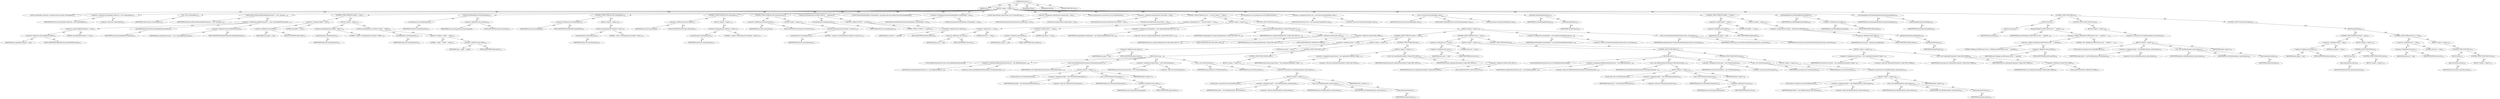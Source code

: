digraph "execute" {  
"111669149696" [label = <(METHOD,execute)<SUB>134</SUB>> ]
"115964116992" [label = <(PARAM,this)<SUB>134</SUB>> ]
"25769803776" [label = <(BLOCK,&lt;empty&gt;,&lt;empty&gt;)<SUB>134</SUB>> ]
"94489280512" [label = <(LOCAL,Commandline toExecute: org.apache.tools.ant.types.Commandline)<SUB>136</SUB>> ]
"30064771072" [label = <(&lt;operator&gt;.assignment,Commandline toExecute = new Commandline())<SUB>136</SUB>> ]
"68719476754" [label = <(IDENTIFIER,toExecute,Commandline toExecute = new Commandline())<SUB>136</SUB>> ]
"30064771073" [label = <(&lt;operator&gt;.alloc,new Commandline())<SUB>136</SUB>> ]
"30064771074" [label = <(&lt;init&gt;,new Commandline())<SUB>136</SUB>> ]
"68719476755" [label = <(IDENTIFIER,toExecute,new Commandline())<SUB>136</SUB>> ]
"30064771075" [label = <(setExecutable,setExecutable(rpmBuildCommand == null ? guessRp...)<SUB>138</SUB>> ]
"68719476756" [label = <(IDENTIFIER,toExecute,setExecutable(rpmBuildCommand == null ? guessRp...)<SUB>138</SUB>> ]
"30064771076" [label = <(&lt;operator&gt;.conditional,rpmBuildCommand == null ? guessRpmBuildCommand(...)<SUB>138</SUB>> ]
"30064771077" [label = <(&lt;operator&gt;.equals,rpmBuildCommand == null)<SUB>138</SUB>> ]
"30064771078" [label = <(&lt;operator&gt;.fieldAccess,this.rpmBuildCommand)<SUB>138</SUB>> ]
"68719476757" [label = <(IDENTIFIER,this,rpmBuildCommand == null)> ]
"55834574848" [label = <(FIELD_IDENTIFIER,rpmBuildCommand,rpmBuildCommand)<SUB>138</SUB>> ]
"90194313216" [label = <(LITERAL,null,rpmBuildCommand == null)<SUB>138</SUB>> ]
"30064771079" [label = <(guessRpmBuildCommand,this.guessRpmBuildCommand())<SUB>139</SUB>> ]
"68719476736" [label = <(IDENTIFIER,this,this.guessRpmBuildCommand())<SUB>139</SUB>> ]
"30064771080" [label = <(&lt;operator&gt;.fieldAccess,this.rpmBuildCommand)<SUB>140</SUB>> ]
"68719476758" [label = <(IDENTIFIER,this,rpmBuildCommand == null ? guessRpmBuildCommand(...)> ]
"55834574849" [label = <(FIELD_IDENTIFIER,rpmBuildCommand,rpmBuildCommand)<SUB>140</SUB>> ]
"47244640256" [label = <(CONTROL_STRUCTURE,IF,if (topDir != null))<SUB>141</SUB>> ]
"30064771081" [label = <(&lt;operator&gt;.notEquals,topDir != null)<SUB>141</SUB>> ]
"30064771082" [label = <(&lt;operator&gt;.fieldAccess,this.topDir)<SUB>141</SUB>> ]
"68719476759" [label = <(IDENTIFIER,this,topDir != null)> ]
"55834574850" [label = <(FIELD_IDENTIFIER,topDir,topDir)<SUB>141</SUB>> ]
"90194313217" [label = <(LITERAL,null,topDir != null)<SUB>141</SUB>> ]
"25769803777" [label = <(BLOCK,&lt;empty&gt;,&lt;empty&gt;)<SUB>141</SUB>> ]
"30064771083" [label = <(setValue,createArgument().setValue(&quot;--define&quot;))<SUB>142</SUB>> ]
"30064771084" [label = <(createArgument,createArgument())<SUB>142</SUB>> ]
"68719476760" [label = <(IDENTIFIER,toExecute,createArgument())<SUB>142</SUB>> ]
"90194313218" [label = <(LITERAL,&quot;--define&quot;,createArgument().setValue(&quot;--define&quot;))<SUB>142</SUB>> ]
"30064771085" [label = <(setValue,createArgument().setValue(&quot;_topdir&quot; + topDir))<SUB>143</SUB>> ]
"30064771086" [label = <(createArgument,createArgument())<SUB>143</SUB>> ]
"68719476761" [label = <(IDENTIFIER,toExecute,createArgument())<SUB>143</SUB>> ]
"30064771087" [label = <(&lt;operator&gt;.addition,&quot;_topdir&quot; + topDir)<SUB>143</SUB>> ]
"90194313219" [label = <(LITERAL,&quot;_topdir&quot;,&quot;_topdir&quot; + topDir)<SUB>143</SUB>> ]
"30064771088" [label = <(&lt;operator&gt;.fieldAccess,this.topDir)<SUB>143</SUB>> ]
"68719476762" [label = <(IDENTIFIER,this,&quot;_topdir&quot; + topDir)> ]
"55834574851" [label = <(FIELD_IDENTIFIER,topDir,topDir)<SUB>143</SUB>> ]
"30064771089" [label = <(setLine,createArgument().setLine(command))<SUB>146</SUB>> ]
"30064771090" [label = <(createArgument,createArgument())<SUB>146</SUB>> ]
"68719476763" [label = <(IDENTIFIER,toExecute,createArgument())<SUB>146</SUB>> ]
"30064771091" [label = <(&lt;operator&gt;.fieldAccess,this.command)<SUB>146</SUB>> ]
"68719476764" [label = <(IDENTIFIER,this,createArgument().setLine(command))> ]
"55834574852" [label = <(FIELD_IDENTIFIER,command,command)<SUB>146</SUB>> ]
"47244640257" [label = <(CONTROL_STRUCTURE,IF,if (this.cleanBuildDir))<SUB>148</SUB>> ]
"30064771092" [label = <(&lt;operator&gt;.fieldAccess,this.cleanBuildDir)<SUB>148</SUB>> ]
"68719476765" [label = <(IDENTIFIER,this,if (this.cleanBuildDir))> ]
"55834574853" [label = <(FIELD_IDENTIFIER,cleanBuildDir,cleanBuildDir)<SUB>148</SUB>> ]
"25769803778" [label = <(BLOCK,&lt;empty&gt;,&lt;empty&gt;)<SUB>148</SUB>> ]
"30064771093" [label = <(setValue,createArgument().setValue(&quot;--clean&quot;))<SUB>149</SUB>> ]
"30064771094" [label = <(createArgument,createArgument())<SUB>149</SUB>> ]
"68719476766" [label = <(IDENTIFIER,toExecute,createArgument())<SUB>149</SUB>> ]
"90194313220" [label = <(LITERAL,&quot;--clean&quot;,createArgument().setValue(&quot;--clean&quot;))<SUB>149</SUB>> ]
"47244640258" [label = <(CONTROL_STRUCTURE,IF,if (this.removeSpec))<SUB>151</SUB>> ]
"30064771095" [label = <(&lt;operator&gt;.fieldAccess,this.removeSpec)<SUB>151</SUB>> ]
"68719476767" [label = <(IDENTIFIER,this,if (this.removeSpec))> ]
"55834574854" [label = <(FIELD_IDENTIFIER,removeSpec,removeSpec)<SUB>151</SUB>> ]
"25769803779" [label = <(BLOCK,&lt;empty&gt;,&lt;empty&gt;)<SUB>151</SUB>> ]
"30064771096" [label = <(setValue,createArgument().setValue(&quot;--rmspec&quot;))<SUB>152</SUB>> ]
"30064771097" [label = <(createArgument,createArgument())<SUB>152</SUB>> ]
"68719476768" [label = <(IDENTIFIER,toExecute,createArgument())<SUB>152</SUB>> ]
"90194313221" [label = <(LITERAL,&quot;--rmspec&quot;,createArgument().setValue(&quot;--rmspec&quot;))<SUB>152</SUB>> ]
"47244640259" [label = <(CONTROL_STRUCTURE,IF,if (this.removeSource))<SUB>154</SUB>> ]
"30064771098" [label = <(&lt;operator&gt;.fieldAccess,this.removeSource)<SUB>154</SUB>> ]
"68719476769" [label = <(IDENTIFIER,this,if (this.removeSource))> ]
"55834574855" [label = <(FIELD_IDENTIFIER,removeSource,removeSource)<SUB>154</SUB>> ]
"25769803780" [label = <(BLOCK,&lt;empty&gt;,&lt;empty&gt;)<SUB>154</SUB>> ]
"30064771099" [label = <(setValue,createArgument().setValue(&quot;--rmsource&quot;))<SUB>155</SUB>> ]
"30064771100" [label = <(createArgument,createArgument())<SUB>155</SUB>> ]
"68719476770" [label = <(IDENTIFIER,toExecute,createArgument())<SUB>155</SUB>> ]
"90194313222" [label = <(LITERAL,&quot;--rmsource&quot;,createArgument().setValue(&quot;--rmsource&quot;))<SUB>155</SUB>> ]
"30064771101" [label = <(setValue,createArgument().setValue(&quot;SPECS/&quot; + specFile))<SUB>158</SUB>> ]
"30064771102" [label = <(createArgument,createArgument())<SUB>158</SUB>> ]
"68719476771" [label = <(IDENTIFIER,toExecute,createArgument())<SUB>158</SUB>> ]
"30064771103" [label = <(&lt;operator&gt;.addition,&quot;SPECS/&quot; + specFile)<SUB>158</SUB>> ]
"90194313223" [label = <(LITERAL,&quot;SPECS/&quot;,&quot;SPECS/&quot; + specFile)<SUB>158</SUB>> ]
"30064771104" [label = <(&lt;operator&gt;.fieldAccess,this.specFile)<SUB>158</SUB>> ]
"68719476772" [label = <(IDENTIFIER,this,&quot;SPECS/&quot; + specFile)> ]
"55834574856" [label = <(FIELD_IDENTIFIER,specFile,specFile)<SUB>158</SUB>> ]
"94489280513" [label = <(LOCAL,ExecuteStreamHandler streamhandler: org.apache.tools.ant.taskdefs.ExecuteStreamHandler)<SUB>160</SUB>> ]
"30064771105" [label = <(&lt;operator&gt;.assignment,ExecuteStreamHandler streamhandler = null)<SUB>160</SUB>> ]
"68719476773" [label = <(IDENTIFIER,streamhandler,ExecuteStreamHandler streamhandler = null)<SUB>160</SUB>> ]
"90194313224" [label = <(LITERAL,null,ExecuteStreamHandler streamhandler = null)<SUB>160</SUB>> ]
"94489280514" [label = <(LOCAL,OutputStream outputstream: java.io.OutputStream)<SUB>161</SUB>> ]
"30064771106" [label = <(&lt;operator&gt;.assignment,OutputStream outputstream = null)<SUB>161</SUB>> ]
"68719476774" [label = <(IDENTIFIER,outputstream,OutputStream outputstream = null)<SUB>161</SUB>> ]
"90194313225" [label = <(LITERAL,null,OutputStream outputstream = null)<SUB>161</SUB>> ]
"94489280515" [label = <(LOCAL,OutputStream errorstream: java.io.OutputStream)<SUB>162</SUB>> ]
"30064771107" [label = <(&lt;operator&gt;.assignment,OutputStream errorstream = null)<SUB>162</SUB>> ]
"68719476775" [label = <(IDENTIFIER,errorstream,OutputStream errorstream = null)<SUB>162</SUB>> ]
"90194313226" [label = <(LITERAL,null,OutputStream errorstream = null)<SUB>162</SUB>> ]
"47244640260" [label = <(CONTROL_STRUCTURE,IF,if (error == null &amp;&amp; output == null))<SUB>163</SUB>> ]
"30064771108" [label = <(&lt;operator&gt;.logicalAnd,error == null &amp;&amp; output == null)<SUB>163</SUB>> ]
"30064771109" [label = <(&lt;operator&gt;.equals,error == null)<SUB>163</SUB>> ]
"30064771110" [label = <(&lt;operator&gt;.fieldAccess,this.error)<SUB>163</SUB>> ]
"68719476776" [label = <(IDENTIFIER,this,error == null)> ]
"55834574857" [label = <(FIELD_IDENTIFIER,error,error)<SUB>163</SUB>> ]
"90194313227" [label = <(LITERAL,null,error == null)<SUB>163</SUB>> ]
"30064771111" [label = <(&lt;operator&gt;.equals,output == null)<SUB>163</SUB>> ]
"30064771112" [label = <(&lt;operator&gt;.fieldAccess,this.output)<SUB>163</SUB>> ]
"68719476777" [label = <(IDENTIFIER,this,output == null)> ]
"55834574858" [label = <(FIELD_IDENTIFIER,output,output)<SUB>163</SUB>> ]
"90194313228" [label = <(LITERAL,null,output == null)<SUB>163</SUB>> ]
"25769803781" [label = <(BLOCK,&lt;empty&gt;,&lt;empty&gt;)<SUB>163</SUB>> ]
"30064771113" [label = <(&lt;operator&gt;.assignment,streamhandler = new LogStreamHandler(this, Proj...)<SUB>164</SUB>> ]
"68719476778" [label = <(IDENTIFIER,streamhandler,streamhandler = new LogStreamHandler(this, Proj...)<SUB>164</SUB>> ]
"30064771114" [label = <(&lt;operator&gt;.alloc,new LogStreamHandler(this, Project.MSG_INFO, Pr...)<SUB>164</SUB>> ]
"30064771115" [label = <(&lt;init&gt;,new LogStreamHandler(this, Project.MSG_INFO, Pr...)<SUB>164</SUB>> ]
"68719476779" [label = <(IDENTIFIER,streamhandler,new LogStreamHandler(this, Project.MSG_INFO, Pr...)<SUB>164</SUB>> ]
"68719476737" [label = <(IDENTIFIER,this,new LogStreamHandler(this, Project.MSG_INFO, Pr...)<SUB>164</SUB>> ]
"30064771116" [label = <(&lt;operator&gt;.fieldAccess,Project.MSG_INFO)<SUB>164</SUB>> ]
"68719476780" [label = <(IDENTIFIER,Project,new LogStreamHandler(this, Project.MSG_INFO, Pr...)<SUB>164</SUB>> ]
"55834574859" [label = <(FIELD_IDENTIFIER,MSG_INFO,MSG_INFO)<SUB>164</SUB>> ]
"30064771117" [label = <(&lt;operator&gt;.fieldAccess,Project.MSG_WARN)<SUB>165</SUB>> ]
"68719476781" [label = <(IDENTIFIER,Project,new LogStreamHandler(this, Project.MSG_INFO, Pr...)<SUB>165</SUB>> ]
"55834574860" [label = <(FIELD_IDENTIFIER,MSG_WARN,MSG_WARN)<SUB>165</SUB>> ]
"47244640261" [label = <(CONTROL_STRUCTURE,ELSE,else)<SUB>166</SUB>> ]
"25769803782" [label = <(BLOCK,&lt;empty&gt;,&lt;empty&gt;)<SUB>166</SUB>> ]
"47244640262" [label = <(CONTROL_STRUCTURE,IF,if (output != null))<SUB>167</SUB>> ]
"30064771118" [label = <(&lt;operator&gt;.notEquals,output != null)<SUB>167</SUB>> ]
"30064771119" [label = <(&lt;operator&gt;.fieldAccess,this.output)<SUB>167</SUB>> ]
"68719476782" [label = <(IDENTIFIER,this,output != null)> ]
"55834574861" [label = <(FIELD_IDENTIFIER,output,output)<SUB>167</SUB>> ]
"90194313229" [label = <(LITERAL,null,output != null)<SUB>167</SUB>> ]
"25769803783" [label = <(BLOCK,&lt;empty&gt;,&lt;empty&gt;)<SUB>167</SUB>> ]
"47244640263" [label = <(CONTROL_STRUCTURE,TRY,try)<SUB>168</SUB>> ]
"25769803784" [label = <(BLOCK,try,try)<SUB>168</SUB>> ]
"94489280516" [label = <(LOCAL,BufferedOutputStream bos: java.io.BufferedOutputStream)<SUB>169</SUB>> ]
"30064771120" [label = <(&lt;operator&gt;.assignment,BufferedOutputStream bos = new BufferedOutputSt...)<SUB>169</SUB>> ]
"68719476783" [label = <(IDENTIFIER,bos,BufferedOutputStream bos = new BufferedOutputSt...)<SUB>169</SUB>> ]
"30064771121" [label = <(&lt;operator&gt;.alloc,new BufferedOutputStream(new FileOutputStream(o...)<SUB>170</SUB>> ]
"30064771122" [label = <(&lt;init&gt;,new BufferedOutputStream(new FileOutputStream(o...)<SUB>170</SUB>> ]
"68719476784" [label = <(IDENTIFIER,bos,new BufferedOutputStream(new FileOutputStream(o...)<SUB>169</SUB>> ]
"25769803785" [label = <(BLOCK,&lt;empty&gt;,&lt;empty&gt;)<SUB>170</SUB>> ]
"94489280517" [label = <(LOCAL,$obj0: java.io.FileOutputStream)<SUB>170</SUB>> ]
"30064771123" [label = <(&lt;operator&gt;.assignment,$obj0 = new FileOutputStream(output))<SUB>170</SUB>> ]
"68719476785" [label = <(IDENTIFIER,$obj0,$obj0 = new FileOutputStream(output))<SUB>170</SUB>> ]
"30064771124" [label = <(&lt;operator&gt;.alloc,new FileOutputStream(output))<SUB>170</SUB>> ]
"30064771125" [label = <(&lt;init&gt;,new FileOutputStream(output))<SUB>170</SUB>> ]
"68719476786" [label = <(IDENTIFIER,$obj0,new FileOutputStream(output))<SUB>170</SUB>> ]
"30064771126" [label = <(&lt;operator&gt;.fieldAccess,this.output)<SUB>170</SUB>> ]
"68719476787" [label = <(IDENTIFIER,this,new FileOutputStream(output))> ]
"55834574862" [label = <(FIELD_IDENTIFIER,output,output)<SUB>170</SUB>> ]
"68719476788" [label = <(IDENTIFIER,$obj0,&lt;empty&gt;)<SUB>170</SUB>> ]
"30064771127" [label = <(&lt;operator&gt;.assignment,outputstream = new PrintStream(bos))<SUB>171</SUB>> ]
"68719476789" [label = <(IDENTIFIER,outputstream,outputstream = new PrintStream(bos))<SUB>171</SUB>> ]
"30064771128" [label = <(&lt;operator&gt;.alloc,new PrintStream(bos))<SUB>171</SUB>> ]
"30064771129" [label = <(&lt;init&gt;,new PrintStream(bos))<SUB>171</SUB>> ]
"68719476790" [label = <(IDENTIFIER,outputstream,new PrintStream(bos))<SUB>171</SUB>> ]
"68719476791" [label = <(IDENTIFIER,bos,new PrintStream(bos))<SUB>171</SUB>> ]
"47244640264" [label = <(CONTROL_STRUCTURE,CATCH,catch)<SUB>172</SUB>> ]
"25769803786" [label = <(BLOCK,&lt;empty&gt;,&lt;empty&gt;)<SUB>172</SUB>> ]
"30064771130" [label = <(&lt;operator&gt;.throw,throw new BuildException(e, getLocation());)<SUB>173</SUB>> ]
"25769803787" [label = <(BLOCK,&lt;empty&gt;,&lt;empty&gt;)<SUB>173</SUB>> ]
"94489280518" [label = <(LOCAL,$obj1: org.apache.tools.ant.BuildException)<SUB>173</SUB>> ]
"30064771131" [label = <(&lt;operator&gt;.assignment,$obj1 = new BuildException(e, getLocation()))<SUB>173</SUB>> ]
"68719476792" [label = <(IDENTIFIER,$obj1,$obj1 = new BuildException(e, getLocation()))<SUB>173</SUB>> ]
"30064771132" [label = <(&lt;operator&gt;.alloc,new BuildException(e, getLocation()))<SUB>173</SUB>> ]
"30064771133" [label = <(&lt;init&gt;,new BuildException(e, getLocation()))<SUB>173</SUB>> ]
"68719476793" [label = <(IDENTIFIER,$obj1,new BuildException(e, getLocation()))<SUB>173</SUB>> ]
"68719476794" [label = <(IDENTIFIER,e,new BuildException(e, getLocation()))<SUB>173</SUB>> ]
"30064771134" [label = <(getLocation,getLocation())<SUB>173</SUB>> ]
"68719476738" [label = <(IDENTIFIER,this,getLocation())<SUB>173</SUB>> ]
"68719476795" [label = <(IDENTIFIER,$obj1,&lt;empty&gt;)<SUB>173</SUB>> ]
"47244640265" [label = <(CONTROL_STRUCTURE,ELSE,else)<SUB>175</SUB>> ]
"25769803788" [label = <(BLOCK,&lt;empty&gt;,&lt;empty&gt;)<SUB>175</SUB>> ]
"30064771135" [label = <(&lt;operator&gt;.assignment,outputstream = new LogOutputStream(this, Projec...)<SUB>176</SUB>> ]
"68719476796" [label = <(IDENTIFIER,outputstream,outputstream = new LogOutputStream(this, Projec...)<SUB>176</SUB>> ]
"30064771136" [label = <(&lt;operator&gt;.alloc,new LogOutputStream(this, Project.MSG_INFO))<SUB>176</SUB>> ]
"30064771137" [label = <(&lt;init&gt;,new LogOutputStream(this, Project.MSG_INFO))<SUB>176</SUB>> ]
"68719476797" [label = <(IDENTIFIER,outputstream,new LogOutputStream(this, Project.MSG_INFO))<SUB>176</SUB>> ]
"68719476739" [label = <(IDENTIFIER,this,new LogOutputStream(this, Project.MSG_INFO))<SUB>176</SUB>> ]
"30064771138" [label = <(&lt;operator&gt;.fieldAccess,Project.MSG_INFO)<SUB>176</SUB>> ]
"68719476798" [label = <(IDENTIFIER,Project,new LogOutputStream(this, Project.MSG_INFO))<SUB>176</SUB>> ]
"55834574863" [label = <(FIELD_IDENTIFIER,MSG_INFO,MSG_INFO)<SUB>176</SUB>> ]
"47244640266" [label = <(CONTROL_STRUCTURE,IF,if (error != null))<SUB>178</SUB>> ]
"30064771139" [label = <(&lt;operator&gt;.notEquals,error != null)<SUB>178</SUB>> ]
"30064771140" [label = <(&lt;operator&gt;.fieldAccess,this.error)<SUB>178</SUB>> ]
"68719476799" [label = <(IDENTIFIER,this,error != null)> ]
"55834574864" [label = <(FIELD_IDENTIFIER,error,error)<SUB>178</SUB>> ]
"90194313230" [label = <(LITERAL,null,error != null)<SUB>178</SUB>> ]
"25769803789" [label = <(BLOCK,&lt;empty&gt;,&lt;empty&gt;)<SUB>178</SUB>> ]
"47244640267" [label = <(CONTROL_STRUCTURE,TRY,try)<SUB>179</SUB>> ]
"25769803790" [label = <(BLOCK,try,try)<SUB>179</SUB>> ]
"94489280519" [label = <(LOCAL,BufferedOutputStream bos: java.io.BufferedOutputStream)<SUB>180</SUB>> ]
"30064771141" [label = <(&lt;operator&gt;.assignment,BufferedOutputStream bos = new BufferedOutputSt...)<SUB>180</SUB>> ]
"68719476800" [label = <(IDENTIFIER,bos,BufferedOutputStream bos = new BufferedOutputSt...)<SUB>180</SUB>> ]
"30064771142" [label = <(&lt;operator&gt;.alloc,new BufferedOutputStream(new FileOutputStream(e...)<SUB>181</SUB>> ]
"30064771143" [label = <(&lt;init&gt;,new BufferedOutputStream(new FileOutputStream(e...)<SUB>181</SUB>> ]
"68719476801" [label = <(IDENTIFIER,bos,new BufferedOutputStream(new FileOutputStream(e...)<SUB>180</SUB>> ]
"25769803791" [label = <(BLOCK,&lt;empty&gt;,&lt;empty&gt;)<SUB>181</SUB>> ]
"94489280520" [label = <(LOCAL,$obj2: java.io.FileOutputStream)<SUB>181</SUB>> ]
"30064771144" [label = <(&lt;operator&gt;.assignment,$obj2 = new FileOutputStream(error))<SUB>181</SUB>> ]
"68719476802" [label = <(IDENTIFIER,$obj2,$obj2 = new FileOutputStream(error))<SUB>181</SUB>> ]
"30064771145" [label = <(&lt;operator&gt;.alloc,new FileOutputStream(error))<SUB>181</SUB>> ]
"30064771146" [label = <(&lt;init&gt;,new FileOutputStream(error))<SUB>181</SUB>> ]
"68719476803" [label = <(IDENTIFIER,$obj2,new FileOutputStream(error))<SUB>181</SUB>> ]
"30064771147" [label = <(&lt;operator&gt;.fieldAccess,this.error)<SUB>181</SUB>> ]
"68719476804" [label = <(IDENTIFIER,this,new FileOutputStream(error))> ]
"55834574865" [label = <(FIELD_IDENTIFIER,error,error)<SUB>181</SUB>> ]
"68719476805" [label = <(IDENTIFIER,$obj2,&lt;empty&gt;)<SUB>181</SUB>> ]
"30064771148" [label = <(&lt;operator&gt;.assignment,errorstream = new PrintStream(bos))<SUB>182</SUB>> ]
"68719476806" [label = <(IDENTIFIER,errorstream,errorstream = new PrintStream(bos))<SUB>182</SUB>> ]
"30064771149" [label = <(&lt;operator&gt;.alloc,new PrintStream(bos))<SUB>182</SUB>> ]
"30064771150" [label = <(&lt;init&gt;,new PrintStream(bos))<SUB>182</SUB>> ]
"68719476807" [label = <(IDENTIFIER,errorstream,new PrintStream(bos))<SUB>182</SUB>> ]
"68719476808" [label = <(IDENTIFIER,bos,new PrintStream(bos))<SUB>182</SUB>> ]
"47244640268" [label = <(CONTROL_STRUCTURE,CATCH,catch)<SUB>183</SUB>> ]
"25769803792" [label = <(BLOCK,&lt;empty&gt;,&lt;empty&gt;)<SUB>183</SUB>> ]
"30064771151" [label = <(&lt;operator&gt;.throw,throw new BuildException(e, getLocation());)<SUB>184</SUB>> ]
"25769803793" [label = <(BLOCK,&lt;empty&gt;,&lt;empty&gt;)<SUB>184</SUB>> ]
"94489280521" [label = <(LOCAL,$obj3: org.apache.tools.ant.BuildException)<SUB>184</SUB>> ]
"30064771152" [label = <(&lt;operator&gt;.assignment,$obj3 = new BuildException(e, getLocation()))<SUB>184</SUB>> ]
"68719476809" [label = <(IDENTIFIER,$obj3,$obj3 = new BuildException(e, getLocation()))<SUB>184</SUB>> ]
"30064771153" [label = <(&lt;operator&gt;.alloc,new BuildException(e, getLocation()))<SUB>184</SUB>> ]
"30064771154" [label = <(&lt;init&gt;,new BuildException(e, getLocation()))<SUB>184</SUB>> ]
"68719476810" [label = <(IDENTIFIER,$obj3,new BuildException(e, getLocation()))<SUB>184</SUB>> ]
"68719476811" [label = <(IDENTIFIER,e,new BuildException(e, getLocation()))<SUB>184</SUB>> ]
"30064771155" [label = <(getLocation,getLocation())<SUB>184</SUB>> ]
"68719476740" [label = <(IDENTIFIER,this,getLocation())<SUB>184</SUB>> ]
"68719476812" [label = <(IDENTIFIER,$obj3,&lt;empty&gt;)<SUB>184</SUB>> ]
"47244640269" [label = <(CONTROL_STRUCTURE,ELSE,else)<SUB>186</SUB>> ]
"25769803794" [label = <(BLOCK,&lt;empty&gt;,&lt;empty&gt;)<SUB>186</SUB>> ]
"30064771156" [label = <(&lt;operator&gt;.assignment,errorstream = new LogOutputStream(this, Project...)<SUB>187</SUB>> ]
"68719476813" [label = <(IDENTIFIER,errorstream,errorstream = new LogOutputStream(this, Project...)<SUB>187</SUB>> ]
"30064771157" [label = <(&lt;operator&gt;.alloc,new LogOutputStream(this, Project.MSG_WARN))<SUB>187</SUB>> ]
"30064771158" [label = <(&lt;init&gt;,new LogOutputStream(this, Project.MSG_WARN))<SUB>187</SUB>> ]
"68719476814" [label = <(IDENTIFIER,errorstream,new LogOutputStream(this, Project.MSG_WARN))<SUB>187</SUB>> ]
"68719476741" [label = <(IDENTIFIER,this,new LogOutputStream(this, Project.MSG_WARN))<SUB>187</SUB>> ]
"30064771159" [label = <(&lt;operator&gt;.fieldAccess,Project.MSG_WARN)<SUB>187</SUB>> ]
"68719476815" [label = <(IDENTIFIER,Project,new LogOutputStream(this, Project.MSG_WARN))<SUB>187</SUB>> ]
"55834574866" [label = <(FIELD_IDENTIFIER,MSG_WARN,MSG_WARN)<SUB>187</SUB>> ]
"30064771160" [label = <(&lt;operator&gt;.assignment,streamhandler = new PumpStreamHandler(outputstr...)<SUB>189</SUB>> ]
"68719476816" [label = <(IDENTIFIER,streamhandler,streamhandler = new PumpStreamHandler(outputstr...)<SUB>189</SUB>> ]
"30064771161" [label = <(&lt;operator&gt;.alloc,new PumpStreamHandler(outputstream, errorstream))<SUB>189</SUB>> ]
"30064771162" [label = <(&lt;init&gt;,new PumpStreamHandler(outputstream, errorstream))<SUB>189</SUB>> ]
"68719476817" [label = <(IDENTIFIER,streamhandler,new PumpStreamHandler(outputstream, errorstream))<SUB>189</SUB>> ]
"68719476818" [label = <(IDENTIFIER,outputstream,new PumpStreamHandler(outputstream, errorstream))<SUB>189</SUB>> ]
"68719476819" [label = <(IDENTIFIER,errorstream,new PumpStreamHandler(outputstream, errorstream))<SUB>189</SUB>> ]
"94489280522" [label = <(LOCAL,Execute exe: org.apache.tools.ant.taskdefs.Execute)<SUB>192</SUB>> ]
"30064771163" [label = <(&lt;operator&gt;.assignment,Execute exe = new Execute(streamhandler, null))<SUB>192</SUB>> ]
"68719476820" [label = <(IDENTIFIER,exe,Execute exe = new Execute(streamhandler, null))<SUB>192</SUB>> ]
"30064771164" [label = <(&lt;operator&gt;.alloc,new Execute(streamhandler, null))<SUB>192</SUB>> ]
"30064771165" [label = <(&lt;init&gt;,new Execute(streamhandler, null))<SUB>192</SUB>> ]
"68719476821" [label = <(IDENTIFIER,exe,new Execute(streamhandler, null))<SUB>192</SUB>> ]
"68719476822" [label = <(IDENTIFIER,streamhandler,new Execute(streamhandler, null))<SUB>192</SUB>> ]
"90194313231" [label = <(LITERAL,null,new Execute(streamhandler, null))<SUB>192</SUB>> ]
"30064771166" [label = <(setAntRun,setAntRun(getProject()))<SUB>194</SUB>> ]
"68719476823" [label = <(IDENTIFIER,exe,setAntRun(getProject()))<SUB>194</SUB>> ]
"30064771167" [label = <(getProject,getProject())<SUB>194</SUB>> ]
"68719476742" [label = <(IDENTIFIER,this,getProject())<SUB>194</SUB>> ]
"47244640270" [label = <(CONTROL_STRUCTURE,IF,if (topDir == null))<SUB>195</SUB>> ]
"30064771168" [label = <(&lt;operator&gt;.equals,topDir == null)<SUB>195</SUB>> ]
"30064771169" [label = <(&lt;operator&gt;.fieldAccess,this.topDir)<SUB>195</SUB>> ]
"68719476824" [label = <(IDENTIFIER,this,topDir == null)> ]
"55834574867" [label = <(FIELD_IDENTIFIER,topDir,topDir)<SUB>195</SUB>> ]
"90194313232" [label = <(LITERAL,null,topDir == null)<SUB>195</SUB>> ]
"25769803795" [label = <(BLOCK,&lt;empty&gt;,&lt;empty&gt;)<SUB>195</SUB>> ]
"30064771170" [label = <(&lt;operator&gt;.assignment,this.topDir = getProject().getBaseDir())<SUB>196</SUB>> ]
"30064771171" [label = <(&lt;operator&gt;.fieldAccess,this.topDir)<SUB>196</SUB>> ]
"68719476825" [label = <(IDENTIFIER,this,this.topDir = getProject().getBaseDir())> ]
"55834574868" [label = <(FIELD_IDENTIFIER,topDir,topDir)<SUB>196</SUB>> ]
"30064771172" [label = <(getBaseDir,getProject().getBaseDir())<SUB>196</SUB>> ]
"30064771173" [label = <(getProject,getProject())<SUB>196</SUB>> ]
"68719476743" [label = <(IDENTIFIER,this,getProject())<SUB>196</SUB>> ]
"30064771174" [label = <(setWorkingDirectory,setWorkingDirectory(topDir))<SUB>198</SUB>> ]
"68719476826" [label = <(IDENTIFIER,exe,setWorkingDirectory(topDir))<SUB>198</SUB>> ]
"30064771175" [label = <(&lt;operator&gt;.fieldAccess,this.topDir)<SUB>198</SUB>> ]
"68719476827" [label = <(IDENTIFIER,this,setWorkingDirectory(topDir))> ]
"55834574869" [label = <(FIELD_IDENTIFIER,topDir,topDir)<SUB>198</SUB>> ]
"30064771176" [label = <(setCommandline,setCommandline(toExecute.getCommandline()))<SUB>200</SUB>> ]
"68719476828" [label = <(IDENTIFIER,exe,setCommandline(toExecute.getCommandline()))<SUB>200</SUB>> ]
"30064771177" [label = <(getCommandline,getCommandline())<SUB>200</SUB>> ]
"68719476829" [label = <(IDENTIFIER,toExecute,getCommandline())<SUB>200</SUB>> ]
"47244640271" [label = <(CONTROL_STRUCTURE,TRY,try)<SUB>201</SUB>> ]
"25769803796" [label = <(BLOCK,try,try)<SUB>201</SUB>> ]
"30064771178" [label = <(execute,execute())<SUB>202</SUB>> ]
"68719476830" [label = <(IDENTIFIER,exe,execute())<SUB>202</SUB>> ]
"30064771179" [label = <(log,log(&quot;Building the RPM based on the &quot; + specFile...)<SUB>203</SUB>> ]
"68719476744" [label = <(IDENTIFIER,this,log(&quot;Building the RPM based on the &quot; + specFile...)<SUB>203</SUB>> ]
"30064771180" [label = <(&lt;operator&gt;.addition,&quot;Building the RPM based on the &quot; + specFile + &quot;...)<SUB>203</SUB>> ]
"30064771181" [label = <(&lt;operator&gt;.addition,&quot;Building the RPM based on the &quot; + specFile)<SUB>203</SUB>> ]
"90194313233" [label = <(LITERAL,&quot;Building the RPM based on the &quot;,&quot;Building the RPM based on the &quot; + specFile)<SUB>203</SUB>> ]
"30064771182" [label = <(&lt;operator&gt;.fieldAccess,this.specFile)<SUB>203</SUB>> ]
"68719476831" [label = <(IDENTIFIER,this,&quot;Building the RPM based on the &quot; + specFile)> ]
"55834574870" [label = <(FIELD_IDENTIFIER,specFile,specFile)<SUB>203</SUB>> ]
"90194313234" [label = <(LITERAL,&quot; file&quot;,&quot;Building the RPM based on the &quot; + specFile + &quot;...)<SUB>203</SUB>> ]
"47244640272" [label = <(CONTROL_STRUCTURE,CATCH,catch)<SUB>204</SUB>> ]
"25769803797" [label = <(BLOCK,&lt;empty&gt;,&lt;empty&gt;)<SUB>204</SUB>> ]
"30064771183" [label = <(&lt;operator&gt;.throw,throw new BuildException(e, getLocation());)<SUB>205</SUB>> ]
"25769803798" [label = <(BLOCK,&lt;empty&gt;,&lt;empty&gt;)<SUB>205</SUB>> ]
"94489280523" [label = <(LOCAL,$obj4: org.apache.tools.ant.BuildException)<SUB>205</SUB>> ]
"30064771184" [label = <(&lt;operator&gt;.assignment,$obj4 = new BuildException(e, getLocation()))<SUB>205</SUB>> ]
"68719476832" [label = <(IDENTIFIER,$obj4,$obj4 = new BuildException(e, getLocation()))<SUB>205</SUB>> ]
"30064771185" [label = <(&lt;operator&gt;.alloc,new BuildException(e, getLocation()))<SUB>205</SUB>> ]
"30064771186" [label = <(&lt;init&gt;,new BuildException(e, getLocation()))<SUB>205</SUB>> ]
"68719476833" [label = <(IDENTIFIER,$obj4,new BuildException(e, getLocation()))<SUB>205</SUB>> ]
"68719476834" [label = <(IDENTIFIER,e,new BuildException(e, getLocation()))<SUB>205</SUB>> ]
"30064771187" [label = <(getLocation,getLocation())<SUB>205</SUB>> ]
"68719476745" [label = <(IDENTIFIER,this,getLocation())<SUB>205</SUB>> ]
"68719476835" [label = <(IDENTIFIER,$obj4,&lt;empty&gt;)<SUB>205</SUB>> ]
"47244640273" [label = <(CONTROL_STRUCTURE,FINALLY,finally)<SUB>206</SUB>> ]
"25769803799" [label = <(BLOCK,finally,finally)<SUB>206</SUB>> ]
"47244640274" [label = <(CONTROL_STRUCTURE,IF,if (output != null))<SUB>207</SUB>> ]
"30064771188" [label = <(&lt;operator&gt;.notEquals,output != null)<SUB>207</SUB>> ]
"30064771189" [label = <(&lt;operator&gt;.fieldAccess,this.output)<SUB>207</SUB>> ]
"68719476836" [label = <(IDENTIFIER,this,output != null)> ]
"55834574871" [label = <(FIELD_IDENTIFIER,output,output)<SUB>207</SUB>> ]
"90194313235" [label = <(LITERAL,null,output != null)<SUB>207</SUB>> ]
"25769803800" [label = <(BLOCK,&lt;empty&gt;,&lt;empty&gt;)<SUB>207</SUB>> ]
"47244640275" [label = <(CONTROL_STRUCTURE,TRY,try)<SUB>208</SUB>> ]
"25769803801" [label = <(BLOCK,try,try)<SUB>208</SUB>> ]
"30064771190" [label = <(close,outputstream.close())<SUB>209</SUB>> ]
"68719476837" [label = <(IDENTIFIER,outputstream,outputstream.close())<SUB>209</SUB>> ]
"47244640276" [label = <(CONTROL_STRUCTURE,CATCH,catch)<SUB>210</SUB>> ]
"25769803802" [label = <(BLOCK,&lt;empty&gt;,&lt;empty&gt;)<SUB>210</SUB>> ]
"47244640277" [label = <(CONTROL_STRUCTURE,IF,if (error != null))<SUB>214</SUB>> ]
"30064771191" [label = <(&lt;operator&gt;.notEquals,error != null)<SUB>214</SUB>> ]
"30064771192" [label = <(&lt;operator&gt;.fieldAccess,this.error)<SUB>214</SUB>> ]
"68719476838" [label = <(IDENTIFIER,this,error != null)> ]
"55834574872" [label = <(FIELD_IDENTIFIER,error,error)<SUB>214</SUB>> ]
"90194313236" [label = <(LITERAL,null,error != null)<SUB>214</SUB>> ]
"25769803803" [label = <(BLOCK,&lt;empty&gt;,&lt;empty&gt;)<SUB>214</SUB>> ]
"47244640278" [label = <(CONTROL_STRUCTURE,TRY,try)<SUB>215</SUB>> ]
"25769803804" [label = <(BLOCK,try,try)<SUB>215</SUB>> ]
"30064771193" [label = <(close,errorstream.close())<SUB>216</SUB>> ]
"68719476839" [label = <(IDENTIFIER,errorstream,errorstream.close())<SUB>216</SUB>> ]
"47244640279" [label = <(CONTROL_STRUCTURE,CATCH,catch)<SUB>217</SUB>> ]
"25769803805" [label = <(BLOCK,&lt;empty&gt;,&lt;empty&gt;)<SUB>217</SUB>> ]
"133143986185" [label = <(MODIFIER,PUBLIC)> ]
"133143986186" [label = <(MODIFIER,VIRTUAL)> ]
"128849018880" [label = <(METHOD_RETURN,void)<SUB>134</SUB>> ]
  "111669149696" -> "115964116992"  [ label = "AST: "] 
  "111669149696" -> "25769803776"  [ label = "AST: "] 
  "111669149696" -> "133143986185"  [ label = "AST: "] 
  "111669149696" -> "133143986186"  [ label = "AST: "] 
  "111669149696" -> "128849018880"  [ label = "AST: "] 
  "25769803776" -> "94489280512"  [ label = "AST: "] 
  "25769803776" -> "30064771072"  [ label = "AST: "] 
  "25769803776" -> "30064771074"  [ label = "AST: "] 
  "25769803776" -> "30064771075"  [ label = "AST: "] 
  "25769803776" -> "47244640256"  [ label = "AST: "] 
  "25769803776" -> "30064771089"  [ label = "AST: "] 
  "25769803776" -> "47244640257"  [ label = "AST: "] 
  "25769803776" -> "47244640258"  [ label = "AST: "] 
  "25769803776" -> "47244640259"  [ label = "AST: "] 
  "25769803776" -> "30064771101"  [ label = "AST: "] 
  "25769803776" -> "94489280513"  [ label = "AST: "] 
  "25769803776" -> "30064771105"  [ label = "AST: "] 
  "25769803776" -> "94489280514"  [ label = "AST: "] 
  "25769803776" -> "30064771106"  [ label = "AST: "] 
  "25769803776" -> "94489280515"  [ label = "AST: "] 
  "25769803776" -> "30064771107"  [ label = "AST: "] 
  "25769803776" -> "47244640260"  [ label = "AST: "] 
  "25769803776" -> "94489280522"  [ label = "AST: "] 
  "25769803776" -> "30064771163"  [ label = "AST: "] 
  "25769803776" -> "30064771165"  [ label = "AST: "] 
  "25769803776" -> "30064771166"  [ label = "AST: "] 
  "25769803776" -> "47244640270"  [ label = "AST: "] 
  "25769803776" -> "30064771174"  [ label = "AST: "] 
  "25769803776" -> "30064771176"  [ label = "AST: "] 
  "25769803776" -> "47244640271"  [ label = "AST: "] 
  "30064771072" -> "68719476754"  [ label = "AST: "] 
  "30064771072" -> "30064771073"  [ label = "AST: "] 
  "30064771074" -> "68719476755"  [ label = "AST: "] 
  "30064771075" -> "68719476756"  [ label = "AST: "] 
  "30064771075" -> "30064771076"  [ label = "AST: "] 
  "30064771076" -> "30064771077"  [ label = "AST: "] 
  "30064771076" -> "30064771079"  [ label = "AST: "] 
  "30064771076" -> "30064771080"  [ label = "AST: "] 
  "30064771077" -> "30064771078"  [ label = "AST: "] 
  "30064771077" -> "90194313216"  [ label = "AST: "] 
  "30064771078" -> "68719476757"  [ label = "AST: "] 
  "30064771078" -> "55834574848"  [ label = "AST: "] 
  "30064771079" -> "68719476736"  [ label = "AST: "] 
  "30064771080" -> "68719476758"  [ label = "AST: "] 
  "30064771080" -> "55834574849"  [ label = "AST: "] 
  "47244640256" -> "30064771081"  [ label = "AST: "] 
  "47244640256" -> "25769803777"  [ label = "AST: "] 
  "30064771081" -> "30064771082"  [ label = "AST: "] 
  "30064771081" -> "90194313217"  [ label = "AST: "] 
  "30064771082" -> "68719476759"  [ label = "AST: "] 
  "30064771082" -> "55834574850"  [ label = "AST: "] 
  "25769803777" -> "30064771083"  [ label = "AST: "] 
  "25769803777" -> "30064771085"  [ label = "AST: "] 
  "30064771083" -> "30064771084"  [ label = "AST: "] 
  "30064771083" -> "90194313218"  [ label = "AST: "] 
  "30064771084" -> "68719476760"  [ label = "AST: "] 
  "30064771085" -> "30064771086"  [ label = "AST: "] 
  "30064771085" -> "30064771087"  [ label = "AST: "] 
  "30064771086" -> "68719476761"  [ label = "AST: "] 
  "30064771087" -> "90194313219"  [ label = "AST: "] 
  "30064771087" -> "30064771088"  [ label = "AST: "] 
  "30064771088" -> "68719476762"  [ label = "AST: "] 
  "30064771088" -> "55834574851"  [ label = "AST: "] 
  "30064771089" -> "30064771090"  [ label = "AST: "] 
  "30064771089" -> "30064771091"  [ label = "AST: "] 
  "30064771090" -> "68719476763"  [ label = "AST: "] 
  "30064771091" -> "68719476764"  [ label = "AST: "] 
  "30064771091" -> "55834574852"  [ label = "AST: "] 
  "47244640257" -> "30064771092"  [ label = "AST: "] 
  "47244640257" -> "25769803778"  [ label = "AST: "] 
  "30064771092" -> "68719476765"  [ label = "AST: "] 
  "30064771092" -> "55834574853"  [ label = "AST: "] 
  "25769803778" -> "30064771093"  [ label = "AST: "] 
  "30064771093" -> "30064771094"  [ label = "AST: "] 
  "30064771093" -> "90194313220"  [ label = "AST: "] 
  "30064771094" -> "68719476766"  [ label = "AST: "] 
  "47244640258" -> "30064771095"  [ label = "AST: "] 
  "47244640258" -> "25769803779"  [ label = "AST: "] 
  "30064771095" -> "68719476767"  [ label = "AST: "] 
  "30064771095" -> "55834574854"  [ label = "AST: "] 
  "25769803779" -> "30064771096"  [ label = "AST: "] 
  "30064771096" -> "30064771097"  [ label = "AST: "] 
  "30064771096" -> "90194313221"  [ label = "AST: "] 
  "30064771097" -> "68719476768"  [ label = "AST: "] 
  "47244640259" -> "30064771098"  [ label = "AST: "] 
  "47244640259" -> "25769803780"  [ label = "AST: "] 
  "30064771098" -> "68719476769"  [ label = "AST: "] 
  "30064771098" -> "55834574855"  [ label = "AST: "] 
  "25769803780" -> "30064771099"  [ label = "AST: "] 
  "30064771099" -> "30064771100"  [ label = "AST: "] 
  "30064771099" -> "90194313222"  [ label = "AST: "] 
  "30064771100" -> "68719476770"  [ label = "AST: "] 
  "30064771101" -> "30064771102"  [ label = "AST: "] 
  "30064771101" -> "30064771103"  [ label = "AST: "] 
  "30064771102" -> "68719476771"  [ label = "AST: "] 
  "30064771103" -> "90194313223"  [ label = "AST: "] 
  "30064771103" -> "30064771104"  [ label = "AST: "] 
  "30064771104" -> "68719476772"  [ label = "AST: "] 
  "30064771104" -> "55834574856"  [ label = "AST: "] 
  "30064771105" -> "68719476773"  [ label = "AST: "] 
  "30064771105" -> "90194313224"  [ label = "AST: "] 
  "30064771106" -> "68719476774"  [ label = "AST: "] 
  "30064771106" -> "90194313225"  [ label = "AST: "] 
  "30064771107" -> "68719476775"  [ label = "AST: "] 
  "30064771107" -> "90194313226"  [ label = "AST: "] 
  "47244640260" -> "30064771108"  [ label = "AST: "] 
  "47244640260" -> "25769803781"  [ label = "AST: "] 
  "47244640260" -> "47244640261"  [ label = "AST: "] 
  "30064771108" -> "30064771109"  [ label = "AST: "] 
  "30064771108" -> "30064771111"  [ label = "AST: "] 
  "30064771109" -> "30064771110"  [ label = "AST: "] 
  "30064771109" -> "90194313227"  [ label = "AST: "] 
  "30064771110" -> "68719476776"  [ label = "AST: "] 
  "30064771110" -> "55834574857"  [ label = "AST: "] 
  "30064771111" -> "30064771112"  [ label = "AST: "] 
  "30064771111" -> "90194313228"  [ label = "AST: "] 
  "30064771112" -> "68719476777"  [ label = "AST: "] 
  "30064771112" -> "55834574858"  [ label = "AST: "] 
  "25769803781" -> "30064771113"  [ label = "AST: "] 
  "25769803781" -> "30064771115"  [ label = "AST: "] 
  "30064771113" -> "68719476778"  [ label = "AST: "] 
  "30064771113" -> "30064771114"  [ label = "AST: "] 
  "30064771115" -> "68719476779"  [ label = "AST: "] 
  "30064771115" -> "68719476737"  [ label = "AST: "] 
  "30064771115" -> "30064771116"  [ label = "AST: "] 
  "30064771115" -> "30064771117"  [ label = "AST: "] 
  "30064771116" -> "68719476780"  [ label = "AST: "] 
  "30064771116" -> "55834574859"  [ label = "AST: "] 
  "30064771117" -> "68719476781"  [ label = "AST: "] 
  "30064771117" -> "55834574860"  [ label = "AST: "] 
  "47244640261" -> "25769803782"  [ label = "AST: "] 
  "25769803782" -> "47244640262"  [ label = "AST: "] 
  "25769803782" -> "47244640266"  [ label = "AST: "] 
  "25769803782" -> "30064771160"  [ label = "AST: "] 
  "25769803782" -> "30064771162"  [ label = "AST: "] 
  "47244640262" -> "30064771118"  [ label = "AST: "] 
  "47244640262" -> "25769803783"  [ label = "AST: "] 
  "47244640262" -> "47244640265"  [ label = "AST: "] 
  "30064771118" -> "30064771119"  [ label = "AST: "] 
  "30064771118" -> "90194313229"  [ label = "AST: "] 
  "30064771119" -> "68719476782"  [ label = "AST: "] 
  "30064771119" -> "55834574861"  [ label = "AST: "] 
  "25769803783" -> "47244640263"  [ label = "AST: "] 
  "47244640263" -> "25769803784"  [ label = "AST: "] 
  "47244640263" -> "47244640264"  [ label = "AST: "] 
  "25769803784" -> "94489280516"  [ label = "AST: "] 
  "25769803784" -> "30064771120"  [ label = "AST: "] 
  "25769803784" -> "30064771122"  [ label = "AST: "] 
  "25769803784" -> "30064771127"  [ label = "AST: "] 
  "25769803784" -> "30064771129"  [ label = "AST: "] 
  "30064771120" -> "68719476783"  [ label = "AST: "] 
  "30064771120" -> "30064771121"  [ label = "AST: "] 
  "30064771122" -> "68719476784"  [ label = "AST: "] 
  "30064771122" -> "25769803785"  [ label = "AST: "] 
  "25769803785" -> "94489280517"  [ label = "AST: "] 
  "25769803785" -> "30064771123"  [ label = "AST: "] 
  "25769803785" -> "30064771125"  [ label = "AST: "] 
  "25769803785" -> "68719476788"  [ label = "AST: "] 
  "30064771123" -> "68719476785"  [ label = "AST: "] 
  "30064771123" -> "30064771124"  [ label = "AST: "] 
  "30064771125" -> "68719476786"  [ label = "AST: "] 
  "30064771125" -> "30064771126"  [ label = "AST: "] 
  "30064771126" -> "68719476787"  [ label = "AST: "] 
  "30064771126" -> "55834574862"  [ label = "AST: "] 
  "30064771127" -> "68719476789"  [ label = "AST: "] 
  "30064771127" -> "30064771128"  [ label = "AST: "] 
  "30064771129" -> "68719476790"  [ label = "AST: "] 
  "30064771129" -> "68719476791"  [ label = "AST: "] 
  "47244640264" -> "25769803786"  [ label = "AST: "] 
  "25769803786" -> "30064771130"  [ label = "AST: "] 
  "30064771130" -> "25769803787"  [ label = "AST: "] 
  "25769803787" -> "94489280518"  [ label = "AST: "] 
  "25769803787" -> "30064771131"  [ label = "AST: "] 
  "25769803787" -> "30064771133"  [ label = "AST: "] 
  "25769803787" -> "68719476795"  [ label = "AST: "] 
  "30064771131" -> "68719476792"  [ label = "AST: "] 
  "30064771131" -> "30064771132"  [ label = "AST: "] 
  "30064771133" -> "68719476793"  [ label = "AST: "] 
  "30064771133" -> "68719476794"  [ label = "AST: "] 
  "30064771133" -> "30064771134"  [ label = "AST: "] 
  "30064771134" -> "68719476738"  [ label = "AST: "] 
  "47244640265" -> "25769803788"  [ label = "AST: "] 
  "25769803788" -> "30064771135"  [ label = "AST: "] 
  "25769803788" -> "30064771137"  [ label = "AST: "] 
  "30064771135" -> "68719476796"  [ label = "AST: "] 
  "30064771135" -> "30064771136"  [ label = "AST: "] 
  "30064771137" -> "68719476797"  [ label = "AST: "] 
  "30064771137" -> "68719476739"  [ label = "AST: "] 
  "30064771137" -> "30064771138"  [ label = "AST: "] 
  "30064771138" -> "68719476798"  [ label = "AST: "] 
  "30064771138" -> "55834574863"  [ label = "AST: "] 
  "47244640266" -> "30064771139"  [ label = "AST: "] 
  "47244640266" -> "25769803789"  [ label = "AST: "] 
  "47244640266" -> "47244640269"  [ label = "AST: "] 
  "30064771139" -> "30064771140"  [ label = "AST: "] 
  "30064771139" -> "90194313230"  [ label = "AST: "] 
  "30064771140" -> "68719476799"  [ label = "AST: "] 
  "30064771140" -> "55834574864"  [ label = "AST: "] 
  "25769803789" -> "47244640267"  [ label = "AST: "] 
  "47244640267" -> "25769803790"  [ label = "AST: "] 
  "47244640267" -> "47244640268"  [ label = "AST: "] 
  "25769803790" -> "94489280519"  [ label = "AST: "] 
  "25769803790" -> "30064771141"  [ label = "AST: "] 
  "25769803790" -> "30064771143"  [ label = "AST: "] 
  "25769803790" -> "30064771148"  [ label = "AST: "] 
  "25769803790" -> "30064771150"  [ label = "AST: "] 
  "30064771141" -> "68719476800"  [ label = "AST: "] 
  "30064771141" -> "30064771142"  [ label = "AST: "] 
  "30064771143" -> "68719476801"  [ label = "AST: "] 
  "30064771143" -> "25769803791"  [ label = "AST: "] 
  "25769803791" -> "94489280520"  [ label = "AST: "] 
  "25769803791" -> "30064771144"  [ label = "AST: "] 
  "25769803791" -> "30064771146"  [ label = "AST: "] 
  "25769803791" -> "68719476805"  [ label = "AST: "] 
  "30064771144" -> "68719476802"  [ label = "AST: "] 
  "30064771144" -> "30064771145"  [ label = "AST: "] 
  "30064771146" -> "68719476803"  [ label = "AST: "] 
  "30064771146" -> "30064771147"  [ label = "AST: "] 
  "30064771147" -> "68719476804"  [ label = "AST: "] 
  "30064771147" -> "55834574865"  [ label = "AST: "] 
  "30064771148" -> "68719476806"  [ label = "AST: "] 
  "30064771148" -> "30064771149"  [ label = "AST: "] 
  "30064771150" -> "68719476807"  [ label = "AST: "] 
  "30064771150" -> "68719476808"  [ label = "AST: "] 
  "47244640268" -> "25769803792"  [ label = "AST: "] 
  "25769803792" -> "30064771151"  [ label = "AST: "] 
  "30064771151" -> "25769803793"  [ label = "AST: "] 
  "25769803793" -> "94489280521"  [ label = "AST: "] 
  "25769803793" -> "30064771152"  [ label = "AST: "] 
  "25769803793" -> "30064771154"  [ label = "AST: "] 
  "25769803793" -> "68719476812"  [ label = "AST: "] 
  "30064771152" -> "68719476809"  [ label = "AST: "] 
  "30064771152" -> "30064771153"  [ label = "AST: "] 
  "30064771154" -> "68719476810"  [ label = "AST: "] 
  "30064771154" -> "68719476811"  [ label = "AST: "] 
  "30064771154" -> "30064771155"  [ label = "AST: "] 
  "30064771155" -> "68719476740"  [ label = "AST: "] 
  "47244640269" -> "25769803794"  [ label = "AST: "] 
  "25769803794" -> "30064771156"  [ label = "AST: "] 
  "25769803794" -> "30064771158"  [ label = "AST: "] 
  "30064771156" -> "68719476813"  [ label = "AST: "] 
  "30064771156" -> "30064771157"  [ label = "AST: "] 
  "30064771158" -> "68719476814"  [ label = "AST: "] 
  "30064771158" -> "68719476741"  [ label = "AST: "] 
  "30064771158" -> "30064771159"  [ label = "AST: "] 
  "30064771159" -> "68719476815"  [ label = "AST: "] 
  "30064771159" -> "55834574866"  [ label = "AST: "] 
  "30064771160" -> "68719476816"  [ label = "AST: "] 
  "30064771160" -> "30064771161"  [ label = "AST: "] 
  "30064771162" -> "68719476817"  [ label = "AST: "] 
  "30064771162" -> "68719476818"  [ label = "AST: "] 
  "30064771162" -> "68719476819"  [ label = "AST: "] 
  "30064771163" -> "68719476820"  [ label = "AST: "] 
  "30064771163" -> "30064771164"  [ label = "AST: "] 
  "30064771165" -> "68719476821"  [ label = "AST: "] 
  "30064771165" -> "68719476822"  [ label = "AST: "] 
  "30064771165" -> "90194313231"  [ label = "AST: "] 
  "30064771166" -> "68719476823"  [ label = "AST: "] 
  "30064771166" -> "30064771167"  [ label = "AST: "] 
  "30064771167" -> "68719476742"  [ label = "AST: "] 
  "47244640270" -> "30064771168"  [ label = "AST: "] 
  "47244640270" -> "25769803795"  [ label = "AST: "] 
  "30064771168" -> "30064771169"  [ label = "AST: "] 
  "30064771168" -> "90194313232"  [ label = "AST: "] 
  "30064771169" -> "68719476824"  [ label = "AST: "] 
  "30064771169" -> "55834574867"  [ label = "AST: "] 
  "25769803795" -> "30064771170"  [ label = "AST: "] 
  "30064771170" -> "30064771171"  [ label = "AST: "] 
  "30064771170" -> "30064771172"  [ label = "AST: "] 
  "30064771171" -> "68719476825"  [ label = "AST: "] 
  "30064771171" -> "55834574868"  [ label = "AST: "] 
  "30064771172" -> "30064771173"  [ label = "AST: "] 
  "30064771173" -> "68719476743"  [ label = "AST: "] 
  "30064771174" -> "68719476826"  [ label = "AST: "] 
  "30064771174" -> "30064771175"  [ label = "AST: "] 
  "30064771175" -> "68719476827"  [ label = "AST: "] 
  "30064771175" -> "55834574869"  [ label = "AST: "] 
  "30064771176" -> "68719476828"  [ label = "AST: "] 
  "30064771176" -> "30064771177"  [ label = "AST: "] 
  "30064771177" -> "68719476829"  [ label = "AST: "] 
  "47244640271" -> "25769803796"  [ label = "AST: "] 
  "47244640271" -> "47244640272"  [ label = "AST: "] 
  "47244640271" -> "47244640273"  [ label = "AST: "] 
  "25769803796" -> "30064771178"  [ label = "AST: "] 
  "25769803796" -> "30064771179"  [ label = "AST: "] 
  "30064771178" -> "68719476830"  [ label = "AST: "] 
  "30064771179" -> "68719476744"  [ label = "AST: "] 
  "30064771179" -> "30064771180"  [ label = "AST: "] 
  "30064771180" -> "30064771181"  [ label = "AST: "] 
  "30064771180" -> "90194313234"  [ label = "AST: "] 
  "30064771181" -> "90194313233"  [ label = "AST: "] 
  "30064771181" -> "30064771182"  [ label = "AST: "] 
  "30064771182" -> "68719476831"  [ label = "AST: "] 
  "30064771182" -> "55834574870"  [ label = "AST: "] 
  "47244640272" -> "25769803797"  [ label = "AST: "] 
  "25769803797" -> "30064771183"  [ label = "AST: "] 
  "30064771183" -> "25769803798"  [ label = "AST: "] 
  "25769803798" -> "94489280523"  [ label = "AST: "] 
  "25769803798" -> "30064771184"  [ label = "AST: "] 
  "25769803798" -> "30064771186"  [ label = "AST: "] 
  "25769803798" -> "68719476835"  [ label = "AST: "] 
  "30064771184" -> "68719476832"  [ label = "AST: "] 
  "30064771184" -> "30064771185"  [ label = "AST: "] 
  "30064771186" -> "68719476833"  [ label = "AST: "] 
  "30064771186" -> "68719476834"  [ label = "AST: "] 
  "30064771186" -> "30064771187"  [ label = "AST: "] 
  "30064771187" -> "68719476745"  [ label = "AST: "] 
  "47244640273" -> "25769803799"  [ label = "AST: "] 
  "25769803799" -> "47244640274"  [ label = "AST: "] 
  "25769803799" -> "47244640277"  [ label = "AST: "] 
  "47244640274" -> "30064771188"  [ label = "AST: "] 
  "47244640274" -> "25769803800"  [ label = "AST: "] 
  "30064771188" -> "30064771189"  [ label = "AST: "] 
  "30064771188" -> "90194313235"  [ label = "AST: "] 
  "30064771189" -> "68719476836"  [ label = "AST: "] 
  "30064771189" -> "55834574871"  [ label = "AST: "] 
  "25769803800" -> "47244640275"  [ label = "AST: "] 
  "47244640275" -> "25769803801"  [ label = "AST: "] 
  "47244640275" -> "47244640276"  [ label = "AST: "] 
  "25769803801" -> "30064771190"  [ label = "AST: "] 
  "30064771190" -> "68719476837"  [ label = "AST: "] 
  "47244640276" -> "25769803802"  [ label = "AST: "] 
  "47244640277" -> "30064771191"  [ label = "AST: "] 
  "47244640277" -> "25769803803"  [ label = "AST: "] 
  "30064771191" -> "30064771192"  [ label = "AST: "] 
  "30064771191" -> "90194313236"  [ label = "AST: "] 
  "30064771192" -> "68719476838"  [ label = "AST: "] 
  "30064771192" -> "55834574872"  [ label = "AST: "] 
  "25769803803" -> "47244640278"  [ label = "AST: "] 
  "47244640278" -> "25769803804"  [ label = "AST: "] 
  "47244640278" -> "47244640279"  [ label = "AST: "] 
  "25769803804" -> "30064771193"  [ label = "AST: "] 
  "30064771193" -> "68719476839"  [ label = "AST: "] 
  "47244640279" -> "25769803805"  [ label = "AST: "] 
  "111669149696" -> "115964116992"  [ label = "DDG: "] 
}
